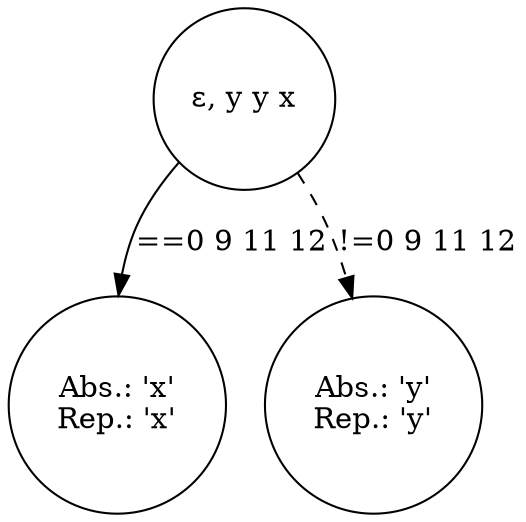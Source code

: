 digraph g {

	s0 [shape="circle" label="ε, y y x"];
	s1 [shape="circle" label="Abs.: 'x'
Rep.: 'x'"];
	s2 [shape="circle" label="Abs.: 'y'
Rep.: 'y'"];
	s0 -> s1 [label="==0 9 11 12"];
	s0 -> s2 [style="dashed" label="!=0 9 11 12"];

}
